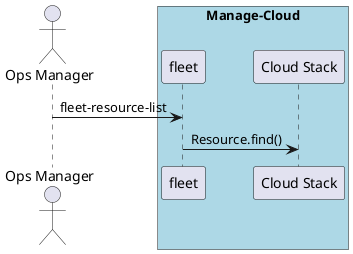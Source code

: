 @startuml
Actor "Ops Manager" as A

box "Manage-Cloud" #lightblue
participant "fleet" as S
A -> S : fleet-resource-list
participant "Cloud Stack" as CS
S -> CS : Resource.find()
end box

@enduml
